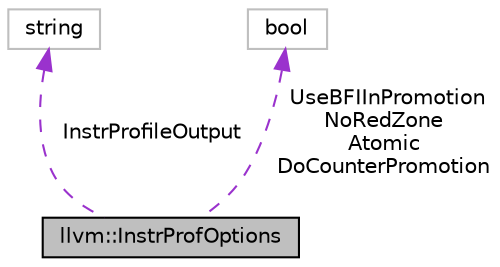 digraph "llvm::InstrProfOptions"
{
 // LATEX_PDF_SIZE
  bgcolor="transparent";
  edge [fontname="Helvetica",fontsize="10",labelfontname="Helvetica",labelfontsize="10"];
  node [fontname="Helvetica",fontsize="10",shape=record];
  Node1 [label="llvm::InstrProfOptions",height=0.2,width=0.4,color="black", fillcolor="grey75", style="filled", fontcolor="black",tooltip="Options for the frontend instrumentation based profiling pass."];
  Node2 -> Node1 [dir="back",color="darkorchid3",fontsize="10",style="dashed",label=" InstrProfileOutput" ,fontname="Helvetica"];
  Node2 [label="string",height=0.2,width=0.4,color="grey75",tooltip=" "];
  Node3 -> Node1 [dir="back",color="darkorchid3",fontsize="10",style="dashed",label=" UseBFIInPromotion\nNoRedZone\nAtomic\nDoCounterPromotion" ,fontname="Helvetica"];
  Node3 [label="bool",height=0.2,width=0.4,color="grey75",tooltip=" "];
}
